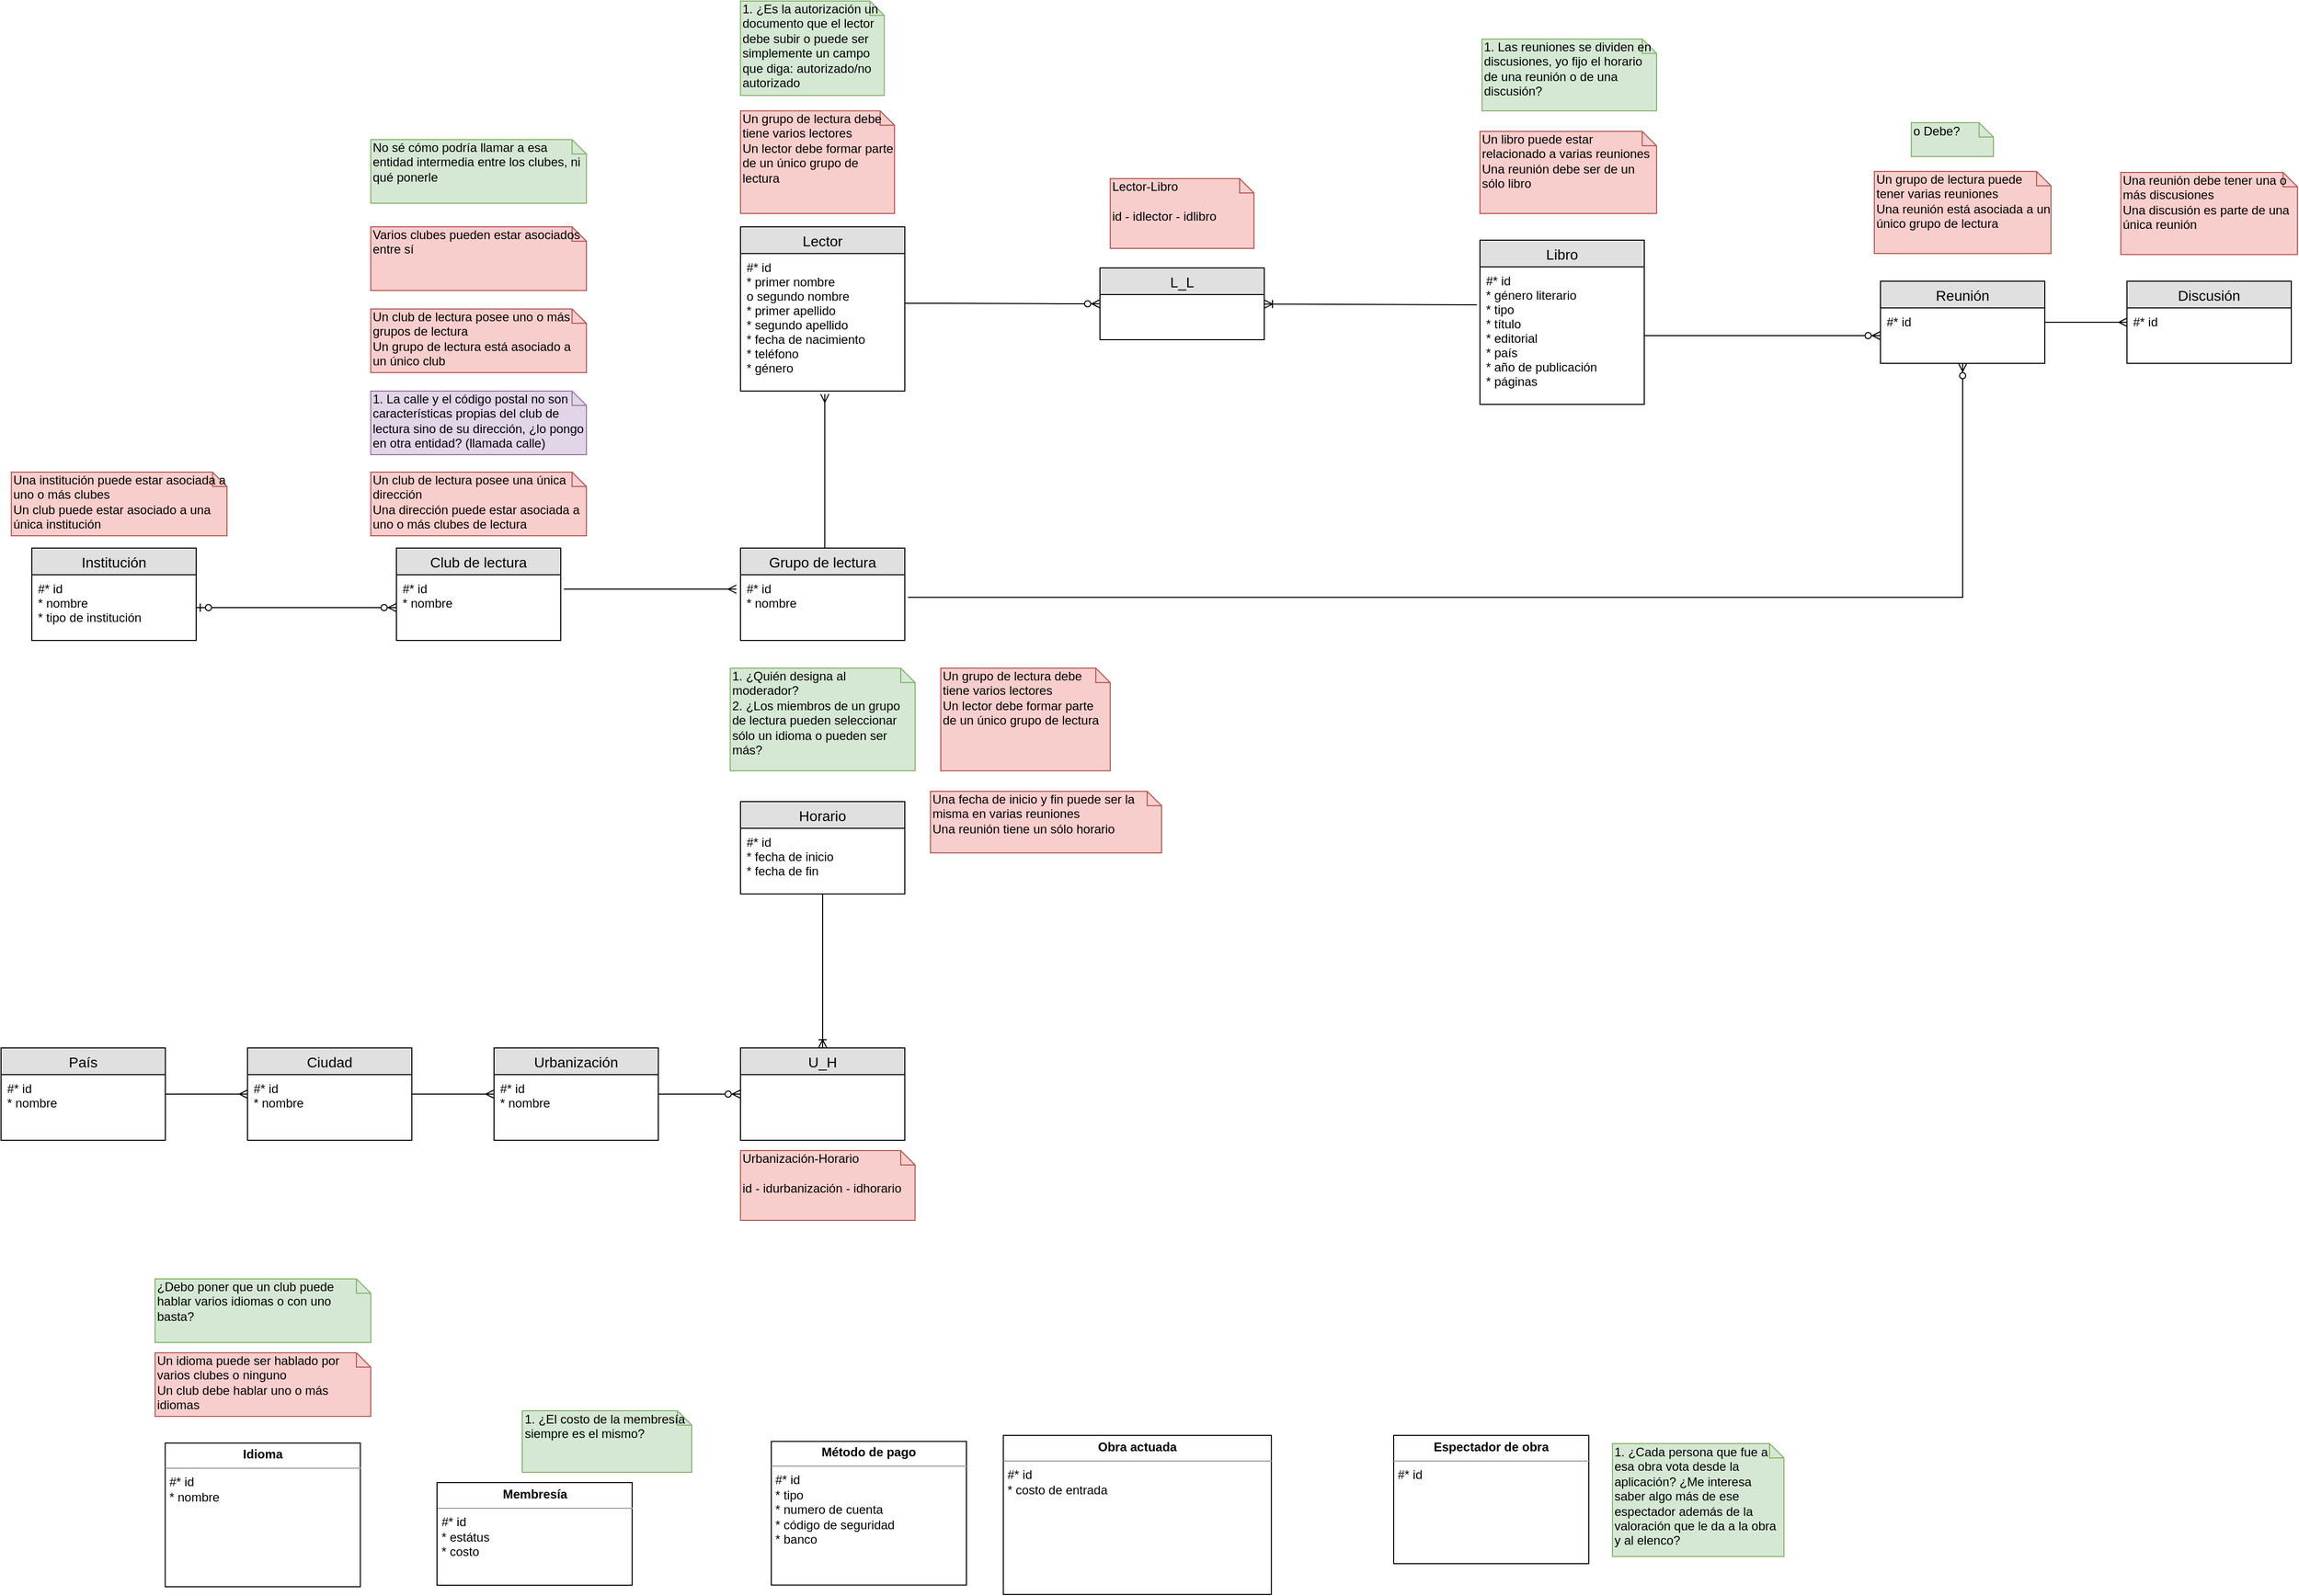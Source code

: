 <mxfile version="12.0.2" type="github" pages="1"><diagram id="KfXUXJUon9I2fQ2NV3v5" name="Page-1"><mxGraphModel dx="828" dy="1551" grid="1" gridSize="10" guides="1" tooltips="1" connect="1" arrows="1" fold="1" page="1" pageScale="1" pageWidth="850" pageHeight="1100" math="0" shadow="0"><root><mxCell id="0"/><mxCell id="1" parent="0"/><mxCell id="rqOd0nNkl8GafW-StHe4-1" value="Institución" style="swimlane;fontStyle=0;childLayout=stackLayout;horizontal=1;startSize=26;fillColor=#e0e0e0;horizontalStack=0;resizeParent=1;resizeParentMax=0;resizeLast=0;collapsible=1;marginBottom=0;swimlaneFillColor=#ffffff;align=center;fontSize=14;" vertex="1" parent="1"><mxGeometry x="70" y="33" width="160" height="90" as="geometry"/></mxCell><mxCell id="rqOd0nNkl8GafW-StHe4-2" value="#* id&#10;* nombre&#10;* tipo de institución" style="text;strokeColor=none;fillColor=none;spacingLeft=4;spacingRight=4;overflow=hidden;rotatable=0;points=[[0,0.5],[1,0.5]];portConstraint=eastwest;fontSize=12;" vertex="1" parent="rqOd0nNkl8GafW-StHe4-1"><mxGeometry y="26" width="160" height="64" as="geometry"/></mxCell><mxCell id="rqOd0nNkl8GafW-StHe4-28" value="Club de lectura" style="swimlane;fontStyle=0;childLayout=stackLayout;horizontal=1;startSize=26;fillColor=#e0e0e0;horizontalStack=0;resizeParent=1;resizeParentMax=0;resizeLast=0;collapsible=1;marginBottom=0;swimlaneFillColor=#ffffff;align=center;fontSize=14;" vertex="1" parent="1"><mxGeometry x="425" y="33" width="160" height="90" as="geometry"/></mxCell><mxCell id="rqOd0nNkl8GafW-StHe4-29" value="#* id&#10;* nombre" style="text;strokeColor=none;fillColor=none;spacingLeft=4;spacingRight=4;overflow=hidden;rotatable=0;points=[[0,0.5],[1,0.5]];portConstraint=eastwest;fontSize=12;" vertex="1" parent="rqOd0nNkl8GafW-StHe4-28"><mxGeometry y="26" width="160" height="64" as="geometry"/></mxCell><mxCell id="rqOd0nNkl8GafW-StHe4-30" value="Una institución puede estar asociada a uno o más clubes&lt;br&gt;Un club puede estar asociado a una única institución" style="shape=note;whiteSpace=wrap;html=1;size=14;verticalAlign=top;align=left;spacingTop=-6;fillColor=#f8cecc;strokeColor=#b85450;" vertex="1" parent="1"><mxGeometry x="50" y="-41" width="210" height="62" as="geometry"/></mxCell><mxCell id="rqOd0nNkl8GafW-StHe4-31" value="" style="edgeStyle=entityRelationEdgeStyle;fontSize=12;html=1;endArrow=ERzeroToMany;endFill=1;exitX=1;exitY=0.5;exitDx=0;exitDy=0;entryX=0;entryY=0.5;entryDx=0;entryDy=0;startArrow=ERzeroToOne;startFill=1;" edge="1" parent="1" source="rqOd0nNkl8GafW-StHe4-2" target="rqOd0nNkl8GafW-StHe4-29"><mxGeometry width="100" height="100" relative="1" as="geometry"><mxPoint x="233" y="75" as="sourcePoint"/><mxPoint x="300" y="75" as="targetPoint"/></mxGeometry></mxCell><mxCell id="rqOd0nNkl8GafW-StHe4-32" value="Grupo de lectura" style="swimlane;fontStyle=0;childLayout=stackLayout;horizontal=1;startSize=26;fillColor=#e0e0e0;horizontalStack=0;resizeParent=1;resizeParentMax=0;resizeLast=0;collapsible=1;marginBottom=0;swimlaneFillColor=#ffffff;align=center;fontSize=14;" vertex="1" parent="1"><mxGeometry x="760" y="33" width="160" height="90" as="geometry"/></mxCell><mxCell id="rqOd0nNkl8GafW-StHe4-33" value="#* id&#10;* nombre" style="text;strokeColor=none;fillColor=none;spacingLeft=4;spacingRight=4;overflow=hidden;rotatable=0;points=[[0,0.5],[1,0.5]];portConstraint=eastwest;fontSize=12;" vertex="1" parent="rqOd0nNkl8GafW-StHe4-32"><mxGeometry y="26" width="160" height="64" as="geometry"/></mxCell><mxCell id="rqOd0nNkl8GafW-StHe4-34" value="" style="edgeStyle=entityRelationEdgeStyle;fontSize=12;html=1;endArrow=ERmany;endFill=0;startArrow=none;startFill=0;exitX=1.019;exitY=0.219;exitDx=0;exitDy=0;exitPerimeter=0;entryX=-0.025;entryY=0.219;entryDx=0;entryDy=0;entryPerimeter=0;" edge="1" parent="1" source="rqOd0nNkl8GafW-StHe4-29" target="rqOd0nNkl8GafW-StHe4-33"><mxGeometry width="100" height="100" relative="1" as="geometry"><mxPoint x="585" y="90" as="sourcePoint"/><mxPoint x="760" y="83" as="targetPoint"/></mxGeometry></mxCell><mxCell id="rqOd0nNkl8GafW-StHe4-37" value="Un club de lectura posee una única dirección&lt;br&gt;Una dirección puede estar asociada a uno o más clubes de lectura" style="shape=note;whiteSpace=wrap;html=1;size=14;verticalAlign=top;align=left;spacingTop=-6;fillColor=#f8cecc;strokeColor=#b85450;" vertex="1" parent="1"><mxGeometry x="400" y="-41" width="210" height="62" as="geometry"/></mxCell><mxCell id="rqOd0nNkl8GafW-StHe4-38" value="1. La calle y el código postal no son características propias del club de lectura sino de su dirección, ¿lo pongo en otra entidad? (llamada calle)" style="shape=note;whiteSpace=wrap;html=1;size=14;verticalAlign=top;align=left;spacingTop=-6;fillColor=#e1d5e7;strokeColor=#9673a6;" vertex="1" parent="1"><mxGeometry x="400" y="-120" width="210" height="62" as="geometry"/></mxCell><mxCell id="rqOd0nNkl8GafW-StHe4-41" value="1. ¿Quién designa al moderador?&lt;br&gt;2. ¿Los miembros de un grupo de lectura pueden seleccionar sólo un idioma o pueden ser más?" style="shape=note;whiteSpace=wrap;html=1;size=14;verticalAlign=top;align=left;spacingTop=-6;fillColor=#d5e8d4;strokeColor=#82b366;" vertex="1" parent="1"><mxGeometry x="750" y="150" width="180" height="100" as="geometry"/></mxCell><mxCell id="rqOd0nNkl8GafW-StHe4-42" value="Lector" style="swimlane;fontStyle=0;childLayout=stackLayout;horizontal=1;startSize=26;fillColor=#e0e0e0;horizontalStack=0;resizeParent=1;resizeParentMax=0;resizeLast=0;collapsible=1;marginBottom=0;swimlaneFillColor=#ffffff;align=center;fontSize=14;" vertex="1" parent="1"><mxGeometry x="760" y="-280" width="160" height="160" as="geometry"/></mxCell><mxCell id="rqOd0nNkl8GafW-StHe4-43" value="#* id&#10;* primer nombre&#10;o segundo nombre&#10;* primer apellido&#10;* segundo apellido&#10;* fecha de nacimiento&#10;* teléfono&#10;* género" style="text;strokeColor=none;fillColor=none;spacingLeft=4;spacingRight=4;overflow=hidden;rotatable=0;points=[[0,0.5],[1,0.5]];portConstraint=eastwest;fontSize=12;" vertex="1" parent="rqOd0nNkl8GafW-StHe4-42"><mxGeometry y="26" width="160" height="134" as="geometry"/></mxCell><mxCell id="rqOd0nNkl8GafW-StHe4-44" value="Un grupo de lectura debe tiene varios lectores&lt;br&gt;Un lector debe formar parte de un único grupo de lectura" style="shape=note;whiteSpace=wrap;html=1;size=14;verticalAlign=top;align=left;spacingTop=-6;fillColor=#f8cecc;strokeColor=#b85450;" vertex="1" parent="1"><mxGeometry x="760" y="-393" width="150" height="100" as="geometry"/></mxCell><mxCell id="rqOd0nNkl8GafW-StHe4-45" value="" style="fontSize=12;html=1;endArrow=ERmany;endFill=0;entryX=0.513;entryY=1.022;entryDx=0;entryDy=0;entryPerimeter=0;exitX=0.513;exitY=0;exitDx=0;exitDy=0;exitPerimeter=0;" edge="1" parent="1" source="rqOd0nNkl8GafW-StHe4-32" target="rqOd0nNkl8GafW-StHe4-43"><mxGeometry width="100" height="100" relative="1" as="geometry"><mxPoint x="820" y="33" as="sourcePoint"/><mxPoint x="920" y="-67" as="targetPoint"/></mxGeometry></mxCell><mxCell id="rqOd0nNkl8GafW-StHe4-55" value="" style="edgeStyle=none;rounded=0;orthogonalLoop=1;jettySize=auto;html=1;startArrow=ERoneToMany;startFill=0;endArrow=none;endFill=0;entryX=-0.019;entryY=0.276;entryDx=0;entryDy=0;entryPerimeter=0;" edge="1" parent="1" source="rqOd0nNkl8GafW-StHe4-46" target="rqOd0nNkl8GafW-StHe4-53"><mxGeometry relative="1" as="geometry"><mxPoint x="1350" y="-205" as="targetPoint"/></mxGeometry></mxCell><mxCell id="rqOd0nNkl8GafW-StHe4-46" value="L_L" style="swimlane;fontStyle=0;childLayout=stackLayout;horizontal=1;startSize=26;fillColor=#e0e0e0;horizontalStack=0;resizeParent=1;resizeParentMax=0;resizeLast=0;collapsible=1;marginBottom=0;swimlaneFillColor=#ffffff;align=center;fontSize=14;" vertex="1" parent="1"><mxGeometry x="1110" y="-240" width="160" height="70" as="geometry"/></mxCell><mxCell id="rqOd0nNkl8GafW-StHe4-48" value="1. ¿Es la autorización un documento que el lector debe subir o puede ser simplemente un campo que diga: autorizado/no autorizado&lt;br&gt;" style="shape=note;whiteSpace=wrap;html=1;size=14;verticalAlign=top;align=left;spacingTop=-6;fillColor=#d5e8d4;strokeColor=#82b366;" vertex="1" parent="1"><mxGeometry x="760" y="-500" width="140" height="92" as="geometry"/></mxCell><mxCell id="rqOd0nNkl8GafW-StHe4-49" value="" style="edgeStyle=entityRelationEdgeStyle;fontSize=12;html=1;endArrow=ERzeroToMany;endFill=1;startArrow=none;startFill=0;exitX=1.019;exitY=0.219;exitDx=0;exitDy=0;exitPerimeter=0;entryX=0;entryY=0.5;entryDx=0;entryDy=0;" edge="1" parent="1" target="rqOd0nNkl8GafW-StHe4-46"><mxGeometry width="100" height="100" relative="1" as="geometry"><mxPoint x="920" y="-205.5" as="sourcePoint"/><mxPoint x="1088" y="-205.5" as="targetPoint"/></mxGeometry></mxCell><mxCell id="rqOd0nNkl8GafW-StHe4-51" value="Lector-Libro&lt;br&gt;&lt;br&gt;id - idlector - idlibro" style="shape=note;whiteSpace=wrap;html=1;size=14;verticalAlign=top;align=left;spacingTop=-6;fillColor=#f8cecc;strokeColor=#b85450;" vertex="1" parent="1"><mxGeometry x="1120" y="-327" width="140" height="68" as="geometry"/></mxCell><mxCell id="rqOd0nNkl8GafW-StHe4-52" value="Libro" style="swimlane;fontStyle=0;childLayout=stackLayout;horizontal=1;startSize=26;fillColor=#e0e0e0;horizontalStack=0;resizeParent=1;resizeParentMax=0;resizeLast=0;collapsible=1;marginBottom=0;swimlaneFillColor=#ffffff;align=center;fontSize=14;" vertex="1" parent="1"><mxGeometry x="1480" y="-267" width="160" height="160" as="geometry"/></mxCell><mxCell id="rqOd0nNkl8GafW-StHe4-53" value="#* id&#10;* género literario&#10;* tipo&#10;* título&#10;* editorial&#10;* país&#10;* año de publicación&#10;* páginas" style="text;strokeColor=none;fillColor=none;spacingLeft=4;spacingRight=4;overflow=hidden;rotatable=0;points=[[0,0.5],[1,0.5]];portConstraint=eastwest;fontSize=12;" vertex="1" parent="rqOd0nNkl8GafW-StHe4-52"><mxGeometry y="26" width="160" height="134" as="geometry"/></mxCell><mxCell id="rqOd0nNkl8GafW-StHe4-66" value="" style="edgeStyle=orthogonalEdgeStyle;rounded=0;orthogonalLoop=1;jettySize=auto;html=1;startArrow=ERzeroToMany;startFill=1;endArrow=none;endFill=0;entryX=1.019;entryY=0.344;entryDx=0;entryDy=0;entryPerimeter=0;" edge="1" parent="1" source="rqOd0nNkl8GafW-StHe4-56" target="rqOd0nNkl8GafW-StHe4-33"><mxGeometry relative="1" as="geometry"><mxPoint x="1000" y="-580" as="targetPoint"/><Array as="points"><mxPoint x="1950" y="81"/></Array></mxGeometry></mxCell><mxCell id="rqOd0nNkl8GafW-StHe4-106" value="" style="edgeStyle=orthogonalEdgeStyle;rounded=0;orthogonalLoop=1;jettySize=auto;html=1;startArrow=none;startFill=0;endArrow=ERmany;endFill=0;" edge="1" parent="1" source="rqOd0nNkl8GafW-StHe4-56" target="rqOd0nNkl8GafW-StHe4-104"><mxGeometry relative="1" as="geometry"/></mxCell><mxCell id="rqOd0nNkl8GafW-StHe4-56" value="Reunión" style="swimlane;fontStyle=0;childLayout=stackLayout;horizontal=1;startSize=26;fillColor=#e0e0e0;horizontalStack=0;resizeParent=1;resizeParentMax=0;resizeLast=0;collapsible=1;marginBottom=0;swimlaneFillColor=#ffffff;align=center;fontSize=14;" vertex="1" parent="1"><mxGeometry x="1870" y="-227" width="160" height="80" as="geometry"/></mxCell><mxCell id="rqOd0nNkl8GafW-StHe4-57" value="#* id" style="text;strokeColor=none;fillColor=none;spacingLeft=4;spacingRight=4;overflow=hidden;rotatable=0;points=[[0,0.5],[1,0.5]];portConstraint=eastwest;fontSize=12;" vertex="1" parent="rqOd0nNkl8GafW-StHe4-56"><mxGeometry y="26" width="160" height="54" as="geometry"/></mxCell><mxCell id="rqOd0nNkl8GafW-StHe4-104" value="Discusión" style="swimlane;fontStyle=0;childLayout=stackLayout;horizontal=1;startSize=26;fillColor=#e0e0e0;horizontalStack=0;resizeParent=1;resizeParentMax=0;resizeLast=0;collapsible=1;marginBottom=0;swimlaneFillColor=#ffffff;align=center;fontSize=14;" vertex="1" parent="1"><mxGeometry x="2110" y="-227" width="160" height="80" as="geometry"/></mxCell><mxCell id="rqOd0nNkl8GafW-StHe4-105" value="#* id" style="text;strokeColor=none;fillColor=none;spacingLeft=4;spacingRight=4;overflow=hidden;rotatable=0;points=[[0,0.5],[1,0.5]];portConstraint=eastwest;fontSize=12;" vertex="1" parent="rqOd0nNkl8GafW-StHe4-104"><mxGeometry y="26" width="160" height="54" as="geometry"/></mxCell><mxCell id="rqOd0nNkl8GafW-StHe4-59" style="edgeStyle=none;rounded=0;orthogonalLoop=1;jettySize=auto;html=1;startArrow=none;startFill=0;endArrow=ERzeroToMany;endFill=1;" edge="1" parent="1" source="rqOd0nNkl8GafW-StHe4-53" target="rqOd0nNkl8GafW-StHe4-57"><mxGeometry relative="1" as="geometry"/></mxCell><mxCell id="rqOd0nNkl8GafW-StHe4-60" value="Un libro puede estar relacionado a varias reuniones&lt;br&gt;Una reunión debe ser de un sólo libro" style="shape=note;whiteSpace=wrap;html=1;size=14;verticalAlign=top;align=left;spacingTop=-6;fillColor=#f8cecc;strokeColor=#b85450;" vertex="1" parent="1"><mxGeometry x="1480" y="-373" width="172" height="80" as="geometry"/></mxCell><mxCell id="rqOd0nNkl8GafW-StHe4-61" value="1. Las reuniones se dividen en discusiones, yo fijo el horario de una reunión o de una discusión?" style="shape=note;whiteSpace=wrap;html=1;size=14;verticalAlign=top;align=left;spacingTop=-6;fillColor=#d5e8d4;strokeColor=#82b366;" vertex="1" parent="1"><mxGeometry x="1482" y="-463" width="170" height="70" as="geometry"/></mxCell><mxCell id="rqOd0nNkl8GafW-StHe4-63" value="Un grupo de lectura debe tiene varios lectores&lt;br&gt;Un lector debe formar parte de un único grupo de lectura" style="shape=note;whiteSpace=wrap;html=1;size=14;verticalAlign=top;align=left;spacingTop=-6;fillColor=#f8cecc;strokeColor=#b85450;" vertex="1" parent="1"><mxGeometry x="955" y="150" width="165" height="100" as="geometry"/></mxCell><mxCell id="rqOd0nNkl8GafW-StHe4-68" value="Un grupo de lectura puede tener varias reuniones&lt;br&gt;Una reunión está asociada a un único grupo de lectura" style="shape=note;whiteSpace=wrap;html=1;size=14;verticalAlign=top;align=left;spacingTop=-6;fillColor=#f8cecc;strokeColor=#b85450;" vertex="1" parent="1"><mxGeometry x="1864" y="-334" width="172" height="80" as="geometry"/></mxCell><mxCell id="rqOd0nNkl8GafW-StHe4-69" value="Horario" style="swimlane;fontStyle=0;childLayout=stackLayout;horizontal=1;startSize=26;fillColor=#e0e0e0;horizontalStack=0;resizeParent=1;resizeParentMax=0;resizeLast=0;collapsible=1;marginBottom=0;swimlaneFillColor=#ffffff;align=center;fontSize=14;" vertex="1" parent="1"><mxGeometry x="760" y="280" width="160" height="90" as="geometry"/></mxCell><mxCell id="rqOd0nNkl8GafW-StHe4-70" value="#* id&#10;* fecha de inicio&#10;* fecha de fin" style="text;strokeColor=none;fillColor=none;spacingLeft=4;spacingRight=4;overflow=hidden;rotatable=0;points=[[0,0.5],[1,0.5]];portConstraint=eastwest;fontSize=12;" vertex="1" parent="rqOd0nNkl8GafW-StHe4-69"><mxGeometry y="26" width="160" height="64" as="geometry"/></mxCell><mxCell id="rqOd0nNkl8GafW-StHe4-72" value="Una fecha de inicio y fin puede ser la misma en varias reuniones&lt;br&gt;Una reunión tiene un sólo horario" style="shape=note;whiteSpace=wrap;html=1;size=14;verticalAlign=top;align=left;spacingTop=-6;fillColor=#f8cecc;strokeColor=#b85450;" vertex="1" parent="1"><mxGeometry x="945" y="270" width="225" height="60" as="geometry"/></mxCell><mxCell id="rqOd0nNkl8GafW-StHe4-76" value="" style="edgeStyle=orthogonalEdgeStyle;rounded=0;orthogonalLoop=1;jettySize=auto;html=1;startArrow=ERoneToMany;startFill=0;endArrow=none;endFill=0;entryX=0.5;entryY=1;entryDx=0;entryDy=0;entryPerimeter=0;" edge="1" parent="1" source="rqOd0nNkl8GafW-StHe4-73" target="rqOd0nNkl8GafW-StHe4-70"><mxGeometry relative="1" as="geometry"><mxPoint x="840" y="380" as="targetPoint"/></mxGeometry></mxCell><mxCell id="rqOd0nNkl8GafW-StHe4-78" value="" style="edgeStyle=orthogonalEdgeStyle;rounded=0;orthogonalLoop=1;jettySize=auto;html=1;startArrow=ERzeroToMany;startFill=1;endArrow=none;endFill=0;" edge="1" parent="1" source="rqOd0nNkl8GafW-StHe4-73" target="rqOd0nNkl8GafW-StHe4-77"><mxGeometry relative="1" as="geometry"/></mxCell><mxCell id="rqOd0nNkl8GafW-StHe4-73" value="U_H" style="swimlane;fontStyle=0;childLayout=stackLayout;horizontal=1;startSize=26;fillColor=#e0e0e0;horizontalStack=0;resizeParent=1;resizeParentMax=0;resizeLast=0;collapsible=1;marginBottom=0;swimlaneFillColor=#ffffff;align=center;fontSize=14;" vertex="1" parent="1"><mxGeometry x="760" y="520" width="160" height="90" as="geometry"/></mxCell><mxCell id="rqOd0nNkl8GafW-StHe4-83" value="" style="edgeStyle=orthogonalEdgeStyle;rounded=0;orthogonalLoop=1;jettySize=auto;html=1;startArrow=ERmany;startFill=0;endArrow=none;endFill=0;" edge="1" parent="1" source="rqOd0nNkl8GafW-StHe4-77" target="rqOd0nNkl8GafW-StHe4-81"><mxGeometry relative="1" as="geometry"/></mxCell><mxCell id="rqOd0nNkl8GafW-StHe4-77" value="Urbanización" style="swimlane;fontStyle=0;childLayout=stackLayout;horizontal=1;startSize=26;fillColor=#e0e0e0;horizontalStack=0;resizeParent=1;resizeParentMax=0;resizeLast=0;collapsible=1;marginBottom=0;swimlaneFillColor=#ffffff;align=center;fontSize=14;" vertex="1" parent="1"><mxGeometry x="520" y="520" width="160" height="90" as="geometry"/></mxCell><mxCell id="rqOd0nNkl8GafW-StHe4-79" value="#* id&#10;* nombre" style="text;strokeColor=none;fillColor=none;spacingLeft=4;spacingRight=4;overflow=hidden;rotatable=0;points=[[0,0.5],[1,0.5]];portConstraint=eastwest;fontSize=12;" vertex="1" parent="rqOd0nNkl8GafW-StHe4-77"><mxGeometry y="26" width="160" height="64" as="geometry"/></mxCell><mxCell id="rqOd0nNkl8GafW-StHe4-86" value="" style="edgeStyle=orthogonalEdgeStyle;rounded=0;orthogonalLoop=1;jettySize=auto;html=1;startArrow=ERmany;startFill=0;endArrow=none;endFill=0;" edge="1" parent="1" source="rqOd0nNkl8GafW-StHe4-81" target="rqOd0nNkl8GafW-StHe4-84"><mxGeometry relative="1" as="geometry"/></mxCell><mxCell id="rqOd0nNkl8GafW-StHe4-81" value="Ciudad" style="swimlane;fontStyle=0;childLayout=stackLayout;horizontal=1;startSize=26;fillColor=#e0e0e0;horizontalStack=0;resizeParent=1;resizeParentMax=0;resizeLast=0;collapsible=1;marginBottom=0;swimlaneFillColor=#ffffff;align=center;fontSize=14;" vertex="1" parent="1"><mxGeometry x="280" y="520" width="160" height="90" as="geometry"/></mxCell><mxCell id="rqOd0nNkl8GafW-StHe4-82" value="#* id&#10;* nombre" style="text;strokeColor=none;fillColor=none;spacingLeft=4;spacingRight=4;overflow=hidden;rotatable=0;points=[[0,0.5],[1,0.5]];portConstraint=eastwest;fontSize=12;" vertex="1" parent="rqOd0nNkl8GafW-StHe4-81"><mxGeometry y="26" width="160" height="64" as="geometry"/></mxCell><mxCell id="rqOd0nNkl8GafW-StHe4-84" value="País" style="swimlane;fontStyle=0;childLayout=stackLayout;horizontal=1;startSize=26;fillColor=#e0e0e0;horizontalStack=0;resizeParent=1;resizeParentMax=0;resizeLast=0;collapsible=1;marginBottom=0;swimlaneFillColor=#ffffff;align=center;fontSize=14;" vertex="1" parent="1"><mxGeometry x="40" y="520" width="160" height="90" as="geometry"/></mxCell><mxCell id="rqOd0nNkl8GafW-StHe4-85" value="#* id&#10;* nombre" style="text;strokeColor=none;fillColor=none;spacingLeft=4;spacingRight=4;overflow=hidden;rotatable=0;points=[[0,0.5],[1,0.5]];portConstraint=eastwest;fontSize=12;" vertex="1" parent="rqOd0nNkl8GafW-StHe4-84"><mxGeometry y="26" width="160" height="64" as="geometry"/></mxCell><mxCell id="rqOd0nNkl8GafW-StHe4-88" value="Un club de lectura posee uno o más grupos de lectura&lt;br&gt;Un grupo de lectura está asociado a un único club" style="shape=note;whiteSpace=wrap;html=1;size=14;verticalAlign=top;align=left;spacingTop=-6;fillColor=#f8cecc;strokeColor=#b85450;" vertex="1" parent="1"><mxGeometry x="400" y="-200" width="210" height="62" as="geometry"/></mxCell><mxCell id="rqOd0nNkl8GafW-StHe4-89" value="Varios clubes pueden estar asociados entre sí" style="shape=note;whiteSpace=wrap;html=1;size=14;verticalAlign=top;align=left;spacingTop=-6;fillColor=#f8cecc;strokeColor=#b85450;" vertex="1" parent="1"><mxGeometry x="400" y="-280" width="210" height="62" as="geometry"/></mxCell><mxCell id="rqOd0nNkl8GafW-StHe4-90" value="No sé cómo podría llamar a esa entidad intermedia entre los clubes, ni qué ponerle" style="shape=note;whiteSpace=wrap;html=1;size=14;verticalAlign=top;align=left;spacingTop=-6;fillColor=#d5e8d4;strokeColor=#82b366;" vertex="1" parent="1"><mxGeometry x="400" y="-365" width="210" height="62" as="geometry"/></mxCell><mxCell id="rqOd0nNkl8GafW-StHe4-91" value="Urbanización-Horario&lt;br&gt;&lt;br&gt;id - idurbanización - idhorario" style="shape=note;whiteSpace=wrap;html=1;size=14;verticalAlign=top;align=left;spacingTop=-6;fillColor=#f8cecc;strokeColor=#b85450;" vertex="1" parent="1"><mxGeometry x="760" y="620" width="170" height="68" as="geometry"/></mxCell><mxCell id="rqOd0nNkl8GafW-StHe4-92" value="&lt;p style=&quot;margin: 0px ; margin-top: 4px ; text-align: center&quot;&gt;&lt;b&gt;Idioma&lt;/b&gt;&lt;/p&gt;&lt;hr size=&quot;1&quot;&gt;&lt;p style=&quot;margin: 0px ; margin-left: 4px&quot;&gt;#* id&lt;/p&gt;&lt;p style=&quot;margin: 0px ; margin-left: 4px&quot;&gt;* nombre&lt;/p&gt;" style="verticalAlign=top;align=left;overflow=fill;fontSize=12;fontFamily=Helvetica;html=1;rounded=0;shadow=0;comic=0;labelBackgroundColor=none;strokeColor=#000000;strokeWidth=1;fillColor=#ffffff;" vertex="1" parent="1"><mxGeometry x="199.833" y="905" width="190" height="140" as="geometry"/></mxCell><mxCell id="rqOd0nNkl8GafW-StHe4-93" value="Un idioma puede ser hablado por varios clubes o ninguno&lt;br&gt;Un club debe hablar uno o más idiomas" style="shape=note;whiteSpace=wrap;html=1;size=14;verticalAlign=top;align=left;spacingTop=-6;fillColor=#f8cecc;strokeColor=#b85450;" vertex="1" parent="1"><mxGeometry x="190" y="817" width="210" height="62" as="geometry"/></mxCell><mxCell id="rqOd0nNkl8GafW-StHe4-94" value="¿Debo poner que un club puede hablar varios idiomas o con uno basta?" style="shape=note;whiteSpace=wrap;html=1;size=14;verticalAlign=top;align=left;spacingTop=-6;fillColor=#d5e8d4;strokeColor=#82b366;" vertex="1" parent="1"><mxGeometry x="190" y="745" width="210" height="62" as="geometry"/></mxCell><mxCell id="rqOd0nNkl8GafW-StHe4-98" value="&lt;p style=&quot;margin: 0px ; margin-top: 4px ; text-align: center&quot;&gt;&lt;b&gt;Membresía&lt;/b&gt;&lt;/p&gt;&lt;hr size=&quot;1&quot;&gt;&lt;p style=&quot;margin: 0px ; margin-left: 4px&quot;&gt;#* id&lt;/p&gt;&lt;p style=&quot;margin: 0px ; margin-left: 4px&quot;&gt;* estátus&lt;/p&gt;&lt;p style=&quot;margin: 0px ; margin-left: 4px&quot;&gt;* costo&lt;/p&gt;" style="verticalAlign=top;align=left;overflow=fill;fontSize=12;fontFamily=Helvetica;html=1;rounded=0;shadow=0;comic=0;labelBackgroundColor=none;strokeColor=#000000;strokeWidth=1;fillColor=#ffffff;" vertex="1" parent="1"><mxGeometry x="464.5" y="943.5" width="190" height="100" as="geometry"/></mxCell><mxCell id="rqOd0nNkl8GafW-StHe4-99" value="1. ¿El costo de la membresía siempre es el mismo?" style="shape=note;whiteSpace=wrap;html=1;size=14;verticalAlign=top;align=left;spacingTop=-6;fillColor=#d5e8d4;strokeColor=#82b366;" vertex="1" parent="1"><mxGeometry x="547.5" y="873.5" width="165" height="60" as="geometry"/></mxCell><mxCell id="rqOd0nNkl8GafW-StHe4-100" value="&lt;p style=&quot;margin: 0px ; margin-top: 4px ; text-align: center&quot;&gt;&lt;b&gt;Método de pago&lt;/b&gt;&lt;/p&gt;&lt;hr size=&quot;1&quot;&gt;&lt;p style=&quot;margin: 0px ; margin-left: 4px&quot;&gt;#* id&lt;/p&gt;&lt;p style=&quot;margin: 0px ; margin-left: 4px&quot;&gt;* tipo&lt;/p&gt;&lt;p style=&quot;margin: 0px ; margin-left: 4px&quot;&gt;* numero de cuenta&lt;/p&gt;&lt;p style=&quot;margin: 0px ; margin-left: 4px&quot;&gt;* código de seguridad&lt;/p&gt;&lt;p style=&quot;margin: 0px ; margin-left: 4px&quot;&gt;* banco&lt;/p&gt;&lt;p style=&quot;margin: 0px ; margin-left: 4px&quot;&gt;&lt;br&gt;&lt;/p&gt;" style="verticalAlign=top;align=left;overflow=fill;fontSize=12;fontFamily=Helvetica;html=1;rounded=0;shadow=0;comic=0;labelBackgroundColor=none;strokeColor=#000000;strokeWidth=1;fillColor=#ffffff;" vertex="1" parent="1"><mxGeometry x="790" y="903.333" width="190" height="140" as="geometry"/></mxCell><mxCell id="rqOd0nNkl8GafW-StHe4-101" value="&lt;p style=&quot;margin: 0px ; margin-top: 4px ; text-align: center&quot;&gt;&lt;b&gt;Obra actuada&lt;/b&gt;&lt;/p&gt;&lt;hr size=&quot;1&quot;&gt;&lt;p style=&quot;margin: 0px ; margin-left: 4px&quot;&gt;#* id&lt;/p&gt;&lt;p style=&quot;margin: 0px ; margin-left: 4px&quot;&gt;* costo de entrada&lt;/p&gt;&lt;p style=&quot;margin: 0px ; margin-left: 4px&quot;&gt;&lt;br&gt;&lt;/p&gt;&lt;p style=&quot;margin: 0px ; margin-left: 4px&quot;&gt;&lt;br&gt;&lt;/p&gt;" style="verticalAlign=top;align=left;overflow=fill;fontSize=12;fontFamily=Helvetica;html=1;rounded=0;shadow=0;comic=0;labelBackgroundColor=none;strokeColor=#000000;strokeWidth=1;fillColor=#ffffff;" vertex="1" parent="1"><mxGeometry x="1015.907" y="897.5" width="261" height="155" as="geometry"/></mxCell><mxCell id="rqOd0nNkl8GafW-StHe4-102" value="&lt;p style=&quot;margin: 0px ; margin-top: 4px ; text-align: center&quot;&gt;&lt;b&gt;Espectador de obra&lt;/b&gt;&lt;/p&gt;&lt;hr size=&quot;1&quot;&gt;&lt;p style=&quot;margin: 0px ; margin-left: 4px&quot;&gt;#* id&lt;/p&gt;&lt;p style=&quot;margin: 0px ; margin-left: 4px&quot;&gt;&lt;br&gt;&lt;/p&gt;&lt;p style=&quot;margin: 0px ; margin-left: 4px&quot;&gt;&lt;br&gt;&lt;/p&gt;" style="verticalAlign=top;align=left;overflow=fill;fontSize=12;fontFamily=Helvetica;html=1;rounded=0;shadow=0;comic=0;labelBackgroundColor=none;strokeColor=#000000;strokeWidth=1;fillColor=#ffffff;" vertex="1" parent="1"><mxGeometry x="1396" y="897.5" width="190" height="125" as="geometry"/></mxCell><mxCell id="rqOd0nNkl8GafW-StHe4-103" value="1. ¿Cada persona que fue a esa obra vota desde la aplicación? ¿Me interesa saber algo más de ese espectador además de la valoración que le da a la obra y al elenco?" style="shape=note;whiteSpace=wrap;html=1;size=14;verticalAlign=top;align=left;spacingTop=-6;fillColor=#d5e8d4;strokeColor=#82b366;" vertex="1" parent="1"><mxGeometry x="1609" y="905.5" width="167" height="110" as="geometry"/></mxCell><mxCell id="rqOd0nNkl8GafW-StHe4-107" value="Una reunión debe tener una o más discusiones&lt;br&gt;Una discusión es parte de una única reunión" style="shape=note;whiteSpace=wrap;html=1;size=14;verticalAlign=top;align=left;spacingTop=-6;fillColor=#f8cecc;strokeColor=#b85450;" vertex="1" parent="1"><mxGeometry x="2104" y="-333" width="172" height="80" as="geometry"/></mxCell><mxCell id="rqOd0nNkl8GafW-StHe4-110" value="o Debe?" style="shape=note;whiteSpace=wrap;html=1;size=14;verticalAlign=top;align=left;spacingTop=-6;fillColor=#d5e8d4;strokeColor=#82b366;" vertex="1" parent="1"><mxGeometry x="1900" y="-381.5" width="80" height="33" as="geometry"/></mxCell></root></mxGraphModel></diagram></mxfile>